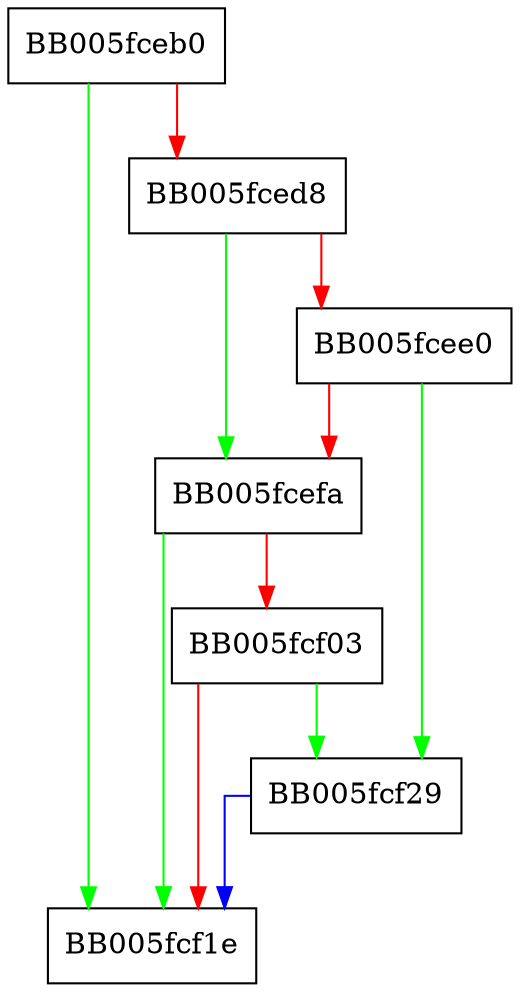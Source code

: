 digraph infopair_copy {
  node [shape="box"];
  graph [splines=ortho];
  BB005fceb0 -> BB005fcf1e [color="green"];
  BB005fceb0 -> BB005fced8 [color="red"];
  BB005fced8 -> BB005fcefa [color="green"];
  BB005fced8 -> BB005fcee0 [color="red"];
  BB005fcee0 -> BB005fcf29 [color="green"];
  BB005fcee0 -> BB005fcefa [color="red"];
  BB005fcefa -> BB005fcf1e [color="green"];
  BB005fcefa -> BB005fcf03 [color="red"];
  BB005fcf03 -> BB005fcf29 [color="green"];
  BB005fcf03 -> BB005fcf1e [color="red"];
  BB005fcf29 -> BB005fcf1e [color="blue"];
}